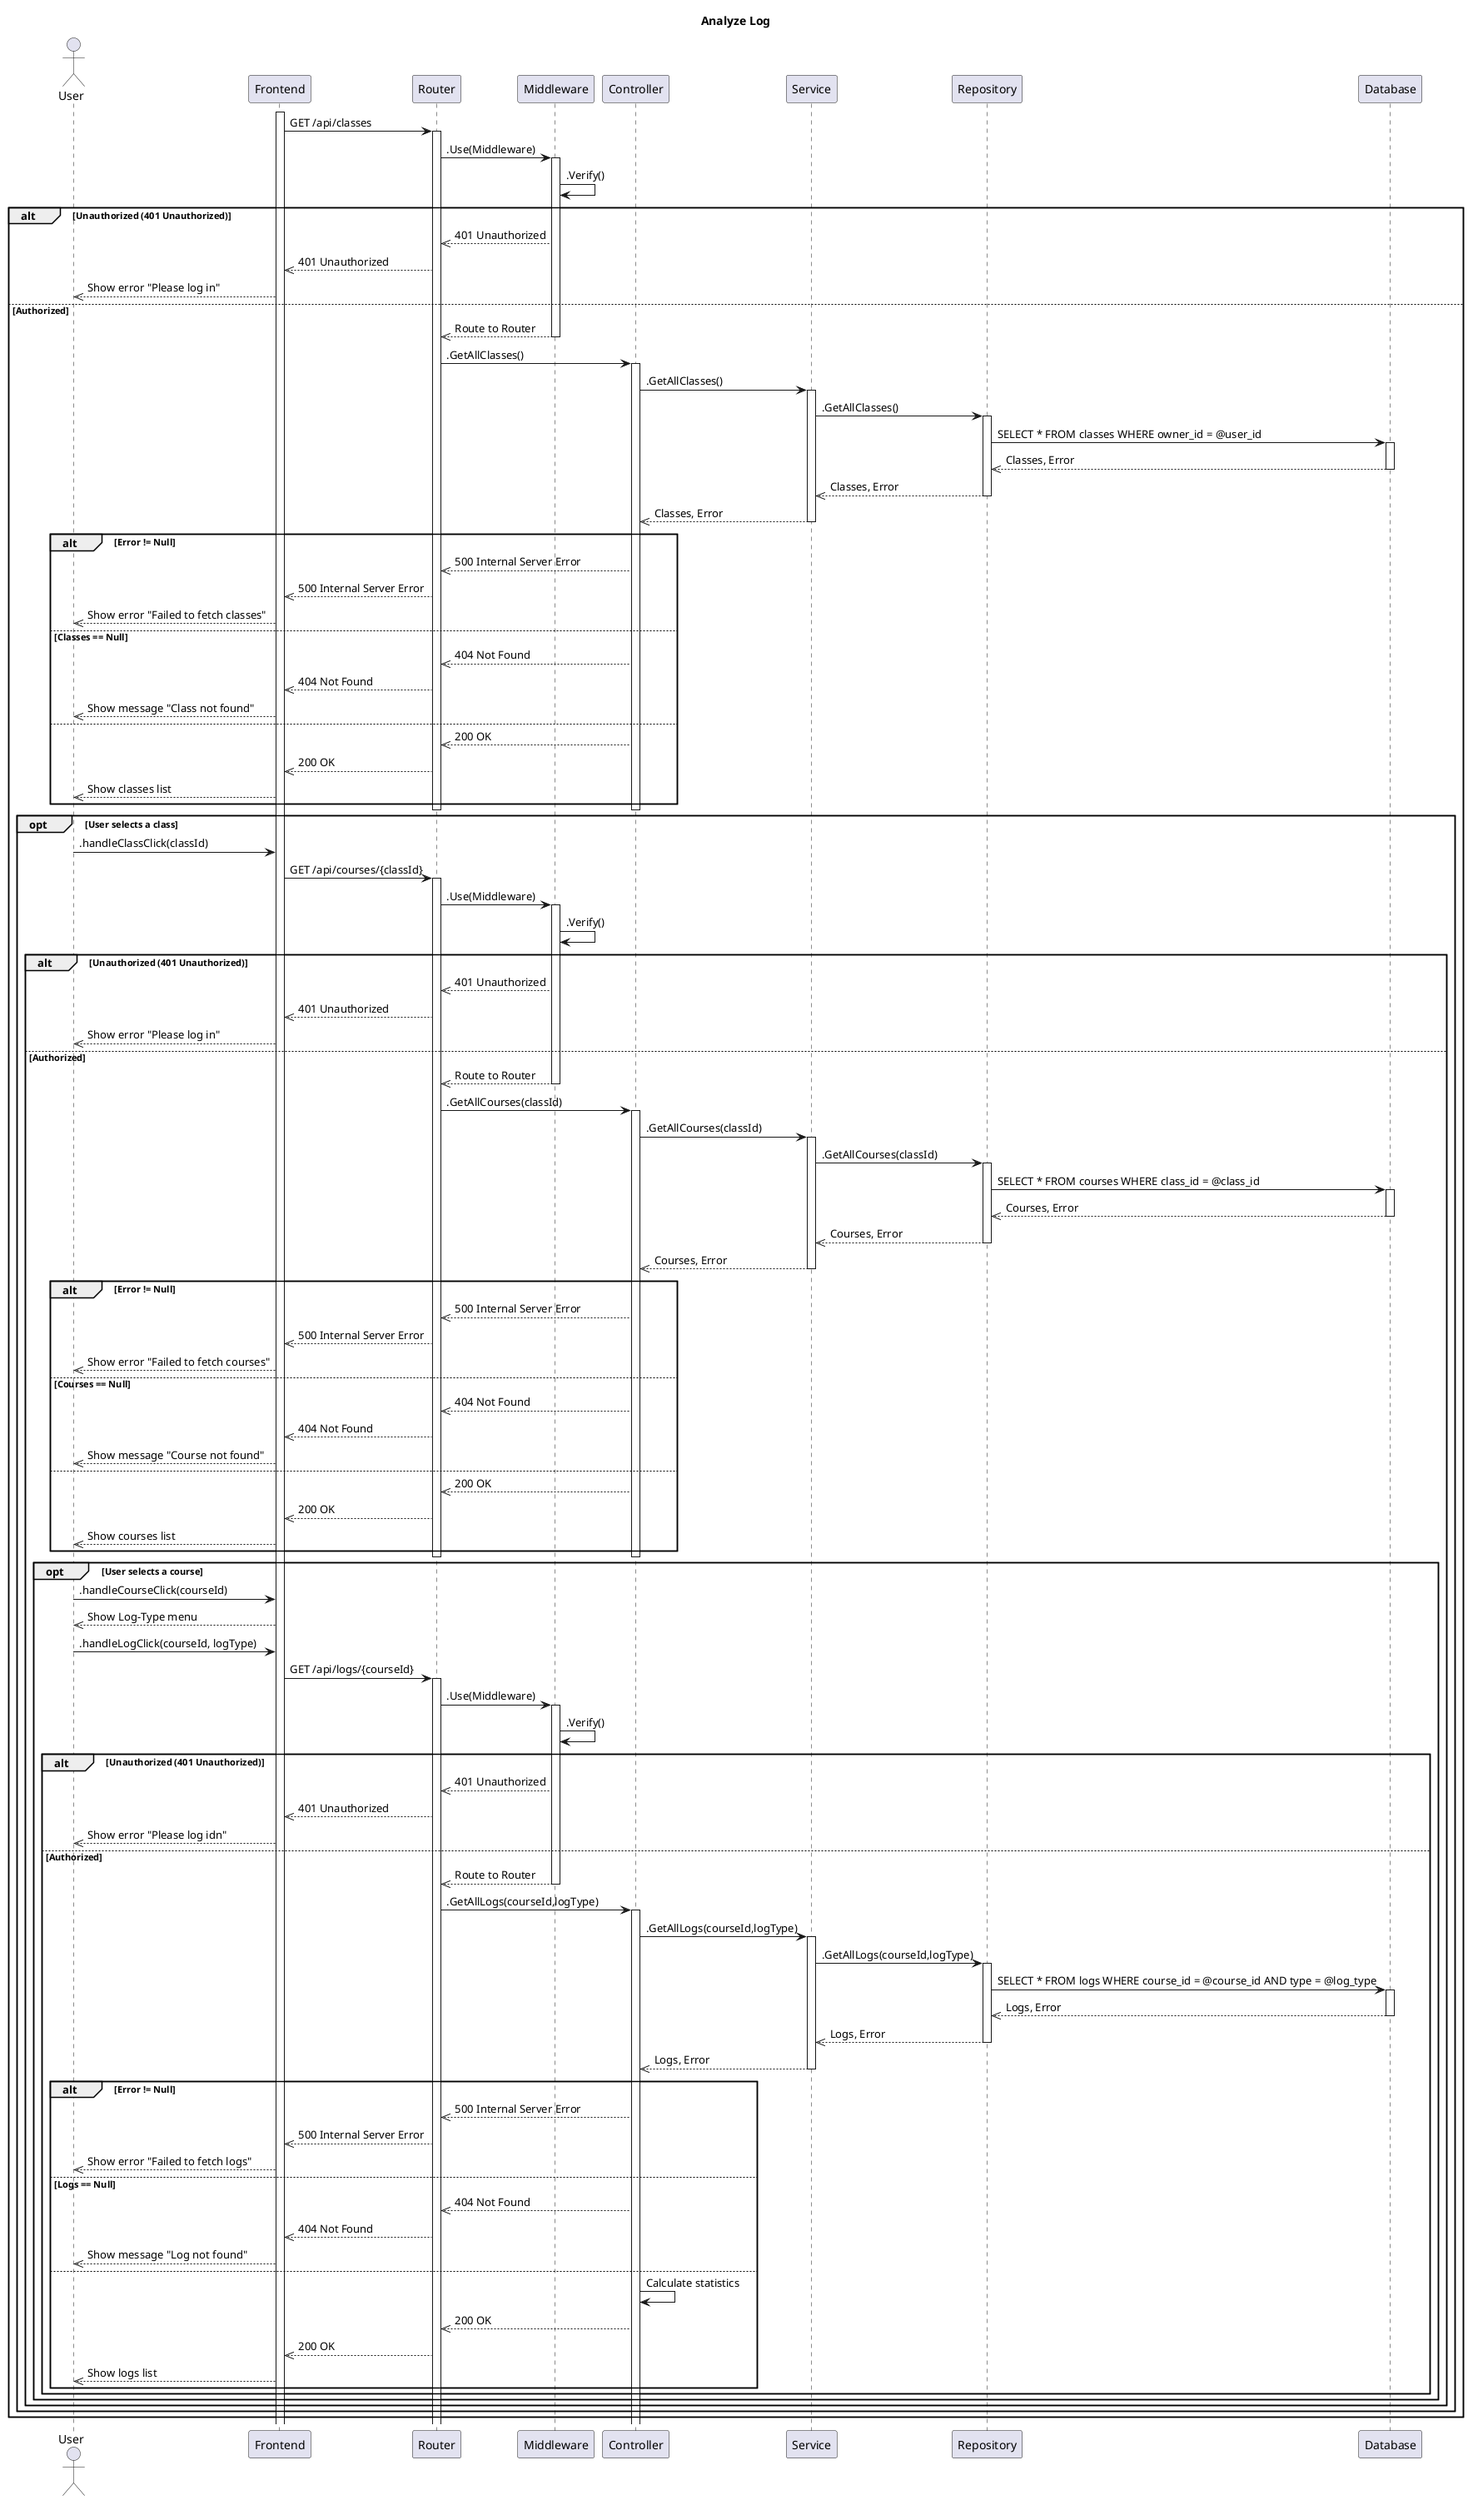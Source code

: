 @startuml SequenceDiagram
title Analyze Log

actor User
participant Frontend
participant Router
participant Middleware
participant Controller
participant Service
participant Repository
participant Database

activate Frontend

Frontend -> Router: GET /api/classes
activate Router

Router -> Middleware: .Use(Middleware)
activate Middleware
Middleware -> Middleware : .Verify()
alt Unauthorized (401 Unauthorized)
  Middleware -->> Router: 401 Unauthorized
  Router -->> Frontend: 401 Unauthorized
  Frontend -->> User: Show error "Please log in"
else Authorized
  Middleware -->> Router: Route to Router
  deactivate Middleware
  Router -> Controller: .GetAllClasses()
  activate Controller
  Controller -> Service: .GetAllClasses()
  activate Service
  Service -> Repository: .GetAllClasses()
  activate Repository
  Repository -> Database: SELECT * FROM classes WHERE owner_id = @user_id
  activate Database
  Database -->> Repository : Classes, Error
  deactivate Database
  Repository -->> Service : Classes, Error
  deactivate Repository
  Service -->> Controller : Classes, Error
  deactivate Service
  alt Error != Null
    Controller -->> Router : 500 Internal Server Error
    Router -->> Frontend : 500 Internal Server Error
    Frontend -->> User : Show error "Failed to fetch classes"
  else Classes == Null
    Controller -->> Router : 404 Not Found
    Router -->> Frontend : 404 Not Found
    Frontend -->> User : Show message "Class not found"
  else
    Controller -->> Router : 200 OK
    Router -->> Frontend : 200 OK
    Frontend -->> User : Show classes list
  end
  deactivate Controller
  deactivate Router

  opt User selects a class
    User -> Frontend: .handleClassClick(classId)
    Frontend -> Router: GET /api/courses/{classId}
    activate Router

    Router -> Middleware: .Use(Middleware)
    activate Middleware
    Middleware -> Middleware : .Verify()
    alt Unauthorized (401 Unauthorized)
      Middleware -->> Router: 401 Unauthorized
      Router -->> Frontend: 401 Unauthorized
      Frontend -->> User: Show error "Please log in"
    else Authorized
      Middleware -->> Router: Route to Router
      deactivate Middleware
      Router -> Controller: .GetAllCourses(classId)
      activate Controller
      Controller -> Service: .GetAllCourses(classId)
      activate Service
      Service -> Repository: .GetAllCourses(classId)
      activate Repository
      Repository -> Database: SELECT * FROM courses WHERE class_id = @class_id
      activate Database
      Database -->> Repository : Courses, Error
      deactivate Database
      Repository -->> Service : Courses, Error
      deactivate Repository
      Service -->> Controller : Courses, Error
      deactivate Service
      alt Error != Null
        Controller -->> Router : 500 Internal Server Error
        Router -->> Frontend : 500 Internal Server Error
        Frontend -->> User : Show error "Failed to fetch courses"
      else Courses == Null
        Controller -->> Router : 404 Not Found
        Router -->> Frontend : 404 Not Found
        Frontend -->> User : Show message "Course not found"
      else
        Controller -->> Router : 200 OK
        Router -->> Frontend : 200 OK
        Frontend -->> User : Show courses list
      end
      deactivate Controller
      deactivate Router

      opt User selects a course
        User -> Frontend: .handleCourseClick(courseId)
        Frontend -->> User: Show Log-Type menu

        User -> Frontend: .handleLogClick(courseId, logType)
        Frontend -> Router: GET /api/logs/{courseId}
        activate Router

        Router -> Middleware: .Use(Middleware)
        activate Middleware
        Middleware -> Middleware : .Verify()
        alt Unauthorized (401 Unauthorized)
          Middleware -->> Router: 401 Unauthorized
          Router -->> Frontend: 401 Unauthorized
          Frontend -->> User: Show error "Please log idn"
        else Authorized
          Middleware -->> Router: Route to Router
          deactivate Middleware
          Router -> Controller: .GetAllLogs(courseId,logType)
          activate Controller
          Controller -> Service: .GetAllLogs(courseId,logType)
          activate Service
          Service -> Repository: .GetAllLogs(courseId,logType)
          activate Repository
          Repository -> Database: SELECT * FROM logs WHERE course_id = @course_id AND type = @log_type
          activate Database
          Database -->> Repository : Logs, Error
          deactivate Database
          Repository -->> Service : Logs, Error
          deactivate Repository
          Service -->> Controller : Logs, Error
          deactivate Service
          alt Error != Null
            Controller -->> Router : 500 Internal Server Error
            Router -->> Frontend : 500 Internal Server Error
            Frontend -->> User : Show error "Failed to fetch logs"
          else Logs == Null
            Controller -->> Router : 404 Not Found
            Router -->> Frontend : 404 Not Found
            Frontend -->> User : Show message "Log not found"
          else
            Controller -> Controller : Calculate statistics
            Controller -->> Router : 200 OK
            Router -->> Frontend : 200 OK
            Frontend -->> User : Show logs list
          end
        end
      end
    end
  end
end
@enduml
